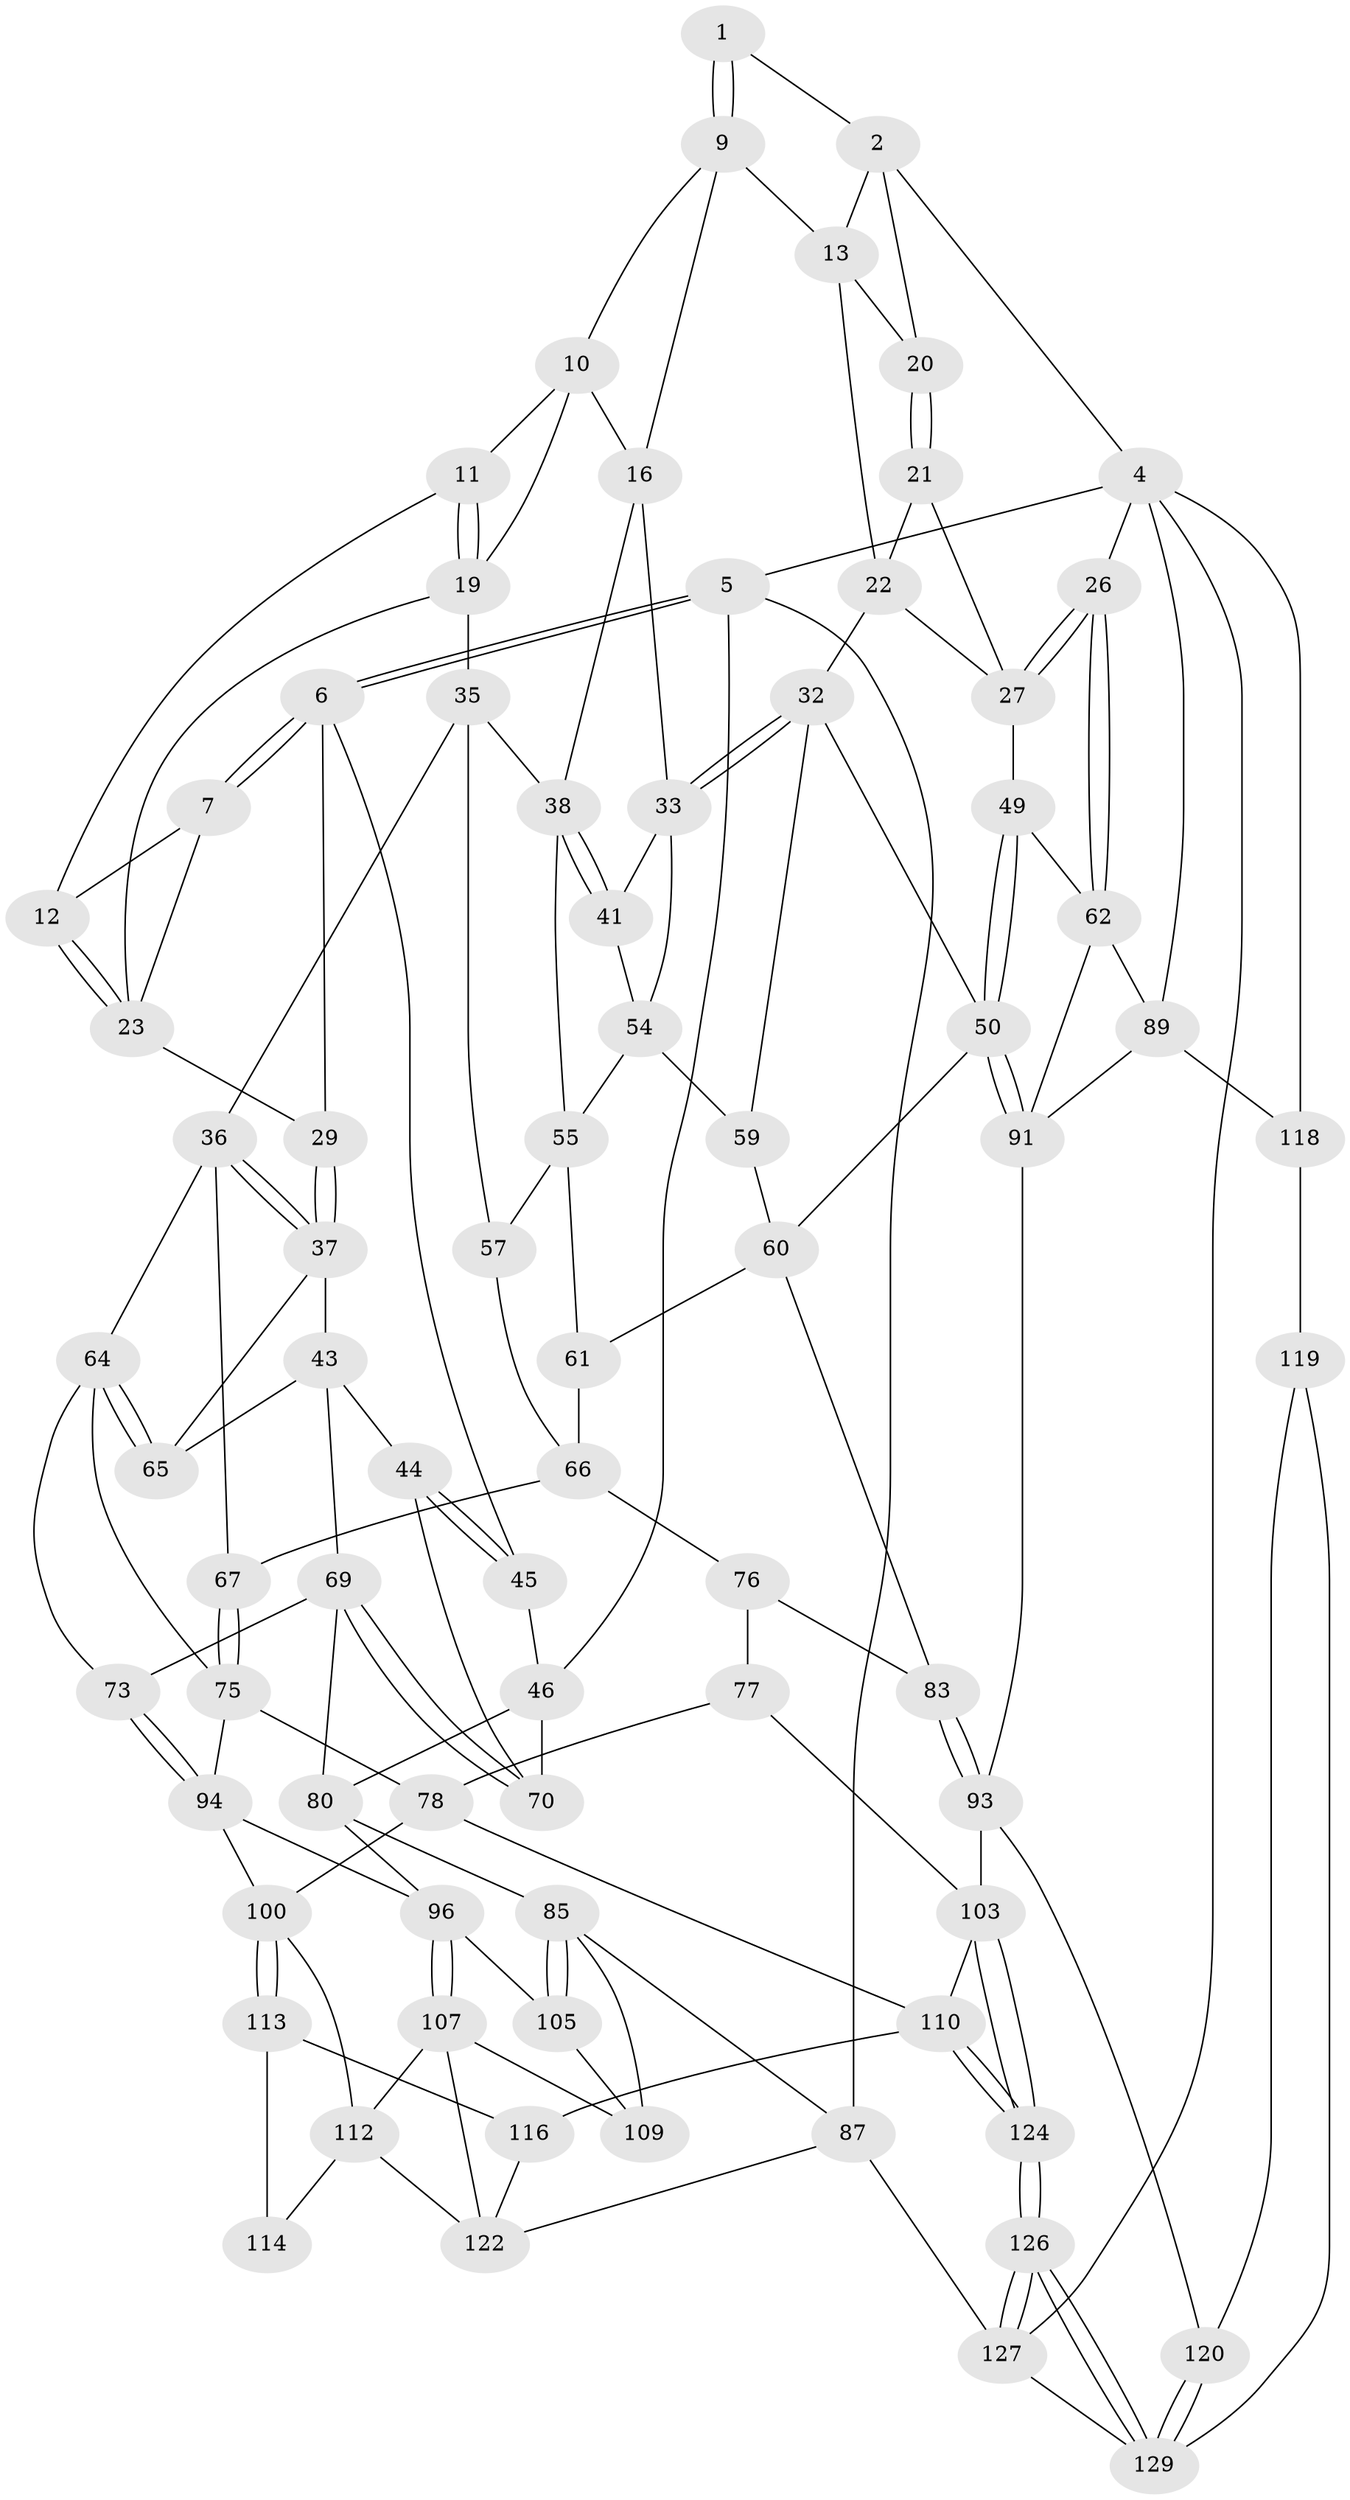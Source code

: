 // original degree distribution, {3: 0.015267175572519083, 4: 0.24427480916030533, 5: 0.5190839694656488, 6: 0.22137404580152673}
// Generated by graph-tools (version 1.1) at 2025/42/03/06/25 10:42:26]
// undirected, 78 vertices, 169 edges
graph export_dot {
graph [start="1"]
  node [color=gray90,style=filled];
  1 [pos="+0.4698521455788873+0"];
  2 [pos="+0.7148073394117285+0",super="+3"];
  4 [pos="+1+0",super="+88"];
  5 [pos="+0+0"];
  6 [pos="+0+0",super="+30"];
  7 [pos="+0+0",super="+8"];
  9 [pos="+0.47024784083064447+0",super="+15"];
  10 [pos="+0.4289215968664654+0.00873586453447959",super="+18"];
  11 [pos="+0.34724476627580886+0.08980608393964355"];
  12 [pos="+0.24572365085461276+0.09243708946326766"];
  13 [pos="+0.678628909223651+0.0951444204681221",super="+14"];
  16 [pos="+0.5528014767921744+0.17344191173602508",super="+17"];
  19 [pos="+0.3772099054419767+0.18011903889508285",super="+24"];
  20 [pos="+0.8591514059028057+0.015364159815335432"];
  21 [pos="+0.8198367986256598+0.1500540104695039"];
  22 [pos="+0.6700113900989388+0.13531567171622047",super="+31"];
  23 [pos="+0.2281906725918447+0.10511801638507395",super="+25"];
  26 [pos="+1+0"];
  27 [pos="+0.8764863305859432+0.23882683149486025",super="+28"];
  29 [pos="+0.1863152892577055+0.1695447442886223"];
  32 [pos="+0.6942103242881736+0.37294468167115497",super="+52"];
  33 [pos="+0.6413502550592121+0.3478049894817622",super="+34"];
  35 [pos="+0.3346947703346366+0.30284930505085106",super="+40"];
  36 [pos="+0.3148453925985504+0.30443281435296876",super="+63"];
  37 [pos="+0.304748731014876+0.30194869907884636",super="+42"];
  38 [pos="+0.4747130776695112+0.2525862321490644",super="+39"];
  41 [pos="+0.5266708036785779+0.3302587505797415"];
  43 [pos="+0.16961718610291668+0.34764371978433345",super="+68"];
  44 [pos="+0.14542169334002508+0.3429359284427091",super="+53"];
  45 [pos="+0.10620179559534498+0.23491834082231378",super="+48"];
  46 [pos="+0+0.22469250703666582",super="+47"];
  49 [pos="+0.9290456429324825+0.30453876672213026"];
  50 [pos="+0.8288360299484407+0.48913674248798544",super="+51"];
  54 [pos="+0.5007800170593755+0.35167250996483695",super="+58"];
  55 [pos="+0.4556710344646044+0.34715913396605497",super="+56"];
  57 [pos="+0.36770337726957075+0.37662892053460495"];
  59 [pos="+0.49054550260114593+0.44519562683901953"];
  60 [pos="+0.48700714376133664+0.45106731423861257",super="+82"];
  61 [pos="+0.458774955531226+0.46181083123658384"];
  62 [pos="+1+0.3686088473282707",super="+90"];
  64 [pos="+0.24851075266706604+0.44820261054426763",super="+72"];
  65 [pos="+0.23999749386968205+0.4380771876403367"];
  66 [pos="+0.34982874936092995+0.4293203442501252",super="+71"];
  67 [pos="+0.32234002822800056+0.45227335265547175"];
  69 [pos="+0.08513082464979391+0.4859270555007605",super="+74"];
  70 [pos="+0.0947558612256052+0.417205162177052"];
  73 [pos="+0.14456284502088557+0.5344168702998379"];
  75 [pos="+0.27406010506053263+0.5247243103748582",super="+79"];
  76 [pos="+0.42683550936010645+0.5255792776243575",super="+84"];
  77 [pos="+0.37927804136664056+0.5665315502359952",super="+98"];
  78 [pos="+0.34190013256673624+0.5840617777831766",super="+99"];
  80 [pos="+0.06662550155068822+0.527100365641598",super="+81"];
  83 [pos="+0.6027469740880965+0.5652169690214445"];
  85 [pos="+0+0.8010605527183762",super="+86"];
  87 [pos="+0+1",super="+128"];
  89 [pos="+1+0.5874493551494515",super="+106"];
  91 [pos="+0.8507125292819371+0.5209104878323005",super="+92"];
  93 [pos="+0.7460805435788945+0.6557155408546513",super="+102"];
  94 [pos="+0.1953912493873257+0.6452481153362909",super="+95"];
  96 [pos="+0.14026590369600253+0.6836527230669682",super="+97"];
  100 [pos="+0.30592584341067247+0.6731634685954044",super="+101"];
  103 [pos="+0.6474775388633408+0.7817940994632072",super="+104"];
  105 [pos="+0.07360894958909864+0.6677281504112997"];
  107 [pos="+0.13550567259936014+0.7482273251159078",super="+108"];
  109 [pos="+0.05315419346552779+0.7972518239110975"];
  110 [pos="+0.48336254087954295+0.7368328767810448",super="+111"];
  112 [pos="+0.19595551006298437+0.7516665681556366",super="+115"];
  113 [pos="+0.29884694393424316+0.7370212522251597",super="+117"];
  114 [pos="+0.2432856142873376+0.7749875291639297"];
  116 [pos="+0.373115842000977+0.8493578354725326"];
  118 [pos="+0.9063869751178627+0.7070162460646761",super="+121"];
  119 [pos="+0.8617463341362234+0.768601385880726",super="+125"];
  120 [pos="+0.7643068199079922+0.8143455504266992"];
  122 [pos="+0.23274572825321532+0.8852394032607358",super="+123"];
  124 [pos="+0.5569844055419454+1"];
  126 [pos="+0.5553399662529996+1"];
  127 [pos="+0.5226668513231572+1",super="+131"];
  129 [pos="+0.7970946316219293+0.8938272408121715",super="+130"];
  1 -- 2;
  1 -- 9;
  1 -- 9;
  2 -- 13;
  2 -- 4;
  2 -- 20;
  4 -- 5;
  4 -- 26;
  4 -- 89;
  4 -- 127;
  4 -- 118;
  5 -- 6;
  5 -- 6;
  5 -- 46;
  5 -- 87;
  6 -- 7;
  6 -- 7;
  6 -- 45;
  6 -- 29;
  7 -- 23;
  7 -- 12;
  9 -- 10;
  9 -- 16;
  9 -- 13;
  10 -- 11;
  10 -- 19;
  10 -- 16;
  11 -- 12;
  11 -- 19;
  11 -- 19;
  12 -- 23;
  12 -- 23;
  13 -- 20;
  13 -- 22;
  16 -- 38;
  16 -- 33;
  19 -- 35;
  19 -- 23;
  20 -- 21;
  20 -- 21;
  21 -- 22;
  21 -- 27;
  22 -- 32;
  22 -- 27;
  23 -- 29;
  26 -- 27;
  26 -- 27;
  26 -- 62;
  26 -- 62;
  27 -- 49;
  29 -- 37;
  29 -- 37;
  32 -- 33;
  32 -- 33;
  32 -- 59;
  32 -- 50;
  33 -- 54;
  33 -- 41;
  35 -- 36;
  35 -- 57;
  35 -- 38;
  36 -- 37;
  36 -- 37;
  36 -- 64;
  36 -- 67;
  37 -- 65;
  37 -- 43;
  38 -- 41;
  38 -- 41;
  38 -- 55;
  41 -- 54;
  43 -- 44;
  43 -- 65;
  43 -- 69;
  44 -- 45 [weight=2];
  44 -- 45;
  44 -- 70;
  45 -- 46;
  46 -- 70;
  46 -- 80;
  49 -- 50;
  49 -- 50;
  49 -- 62;
  50 -- 91;
  50 -- 91;
  50 -- 60;
  54 -- 55;
  54 -- 59;
  55 -- 57;
  55 -- 61;
  57 -- 66;
  59 -- 60;
  60 -- 61;
  60 -- 83;
  61 -- 66;
  62 -- 89;
  62 -- 91;
  64 -- 65;
  64 -- 65;
  64 -- 73;
  64 -- 75;
  66 -- 67;
  66 -- 76;
  67 -- 75;
  67 -- 75;
  69 -- 70;
  69 -- 70;
  69 -- 80;
  69 -- 73;
  73 -- 94;
  73 -- 94;
  75 -- 94;
  75 -- 78;
  76 -- 77 [weight=2];
  76 -- 83;
  77 -- 78;
  77 -- 103;
  78 -- 100;
  78 -- 110;
  80 -- 96;
  80 -- 85;
  83 -- 93;
  83 -- 93;
  85 -- 105;
  85 -- 105;
  85 -- 109;
  85 -- 87;
  87 -- 127 [weight=2];
  87 -- 122;
  89 -- 91;
  89 -- 118;
  91 -- 93;
  93 -- 120;
  93 -- 103;
  94 -- 96;
  94 -- 100;
  96 -- 107;
  96 -- 107;
  96 -- 105;
  100 -- 113;
  100 -- 113;
  100 -- 112;
  103 -- 124;
  103 -- 124;
  103 -- 110;
  105 -- 109;
  107 -- 112;
  107 -- 122;
  107 -- 109;
  110 -- 124;
  110 -- 124;
  110 -- 116;
  112 -- 114;
  112 -- 122;
  113 -- 114 [weight=2];
  113 -- 116;
  116 -- 122;
  118 -- 119 [weight=2];
  119 -- 120;
  119 -- 129;
  120 -- 129;
  120 -- 129;
  124 -- 126;
  124 -- 126;
  126 -- 127;
  126 -- 127;
  126 -- 129;
  126 -- 129;
  127 -- 129;
}
